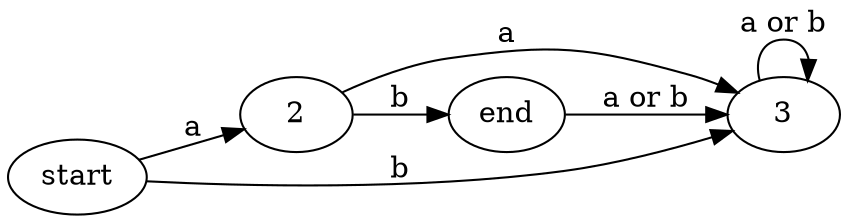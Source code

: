 digraph G{
    rankdir=LR
    1->2[label="a"]
    1->3[label="b"]
    2->3[label="a"]
    2->4[label="b"]
    3->3[label="a or b"]
    4->3[label="a or b"]
    1[label="start"]
    4[label="end"]
}
